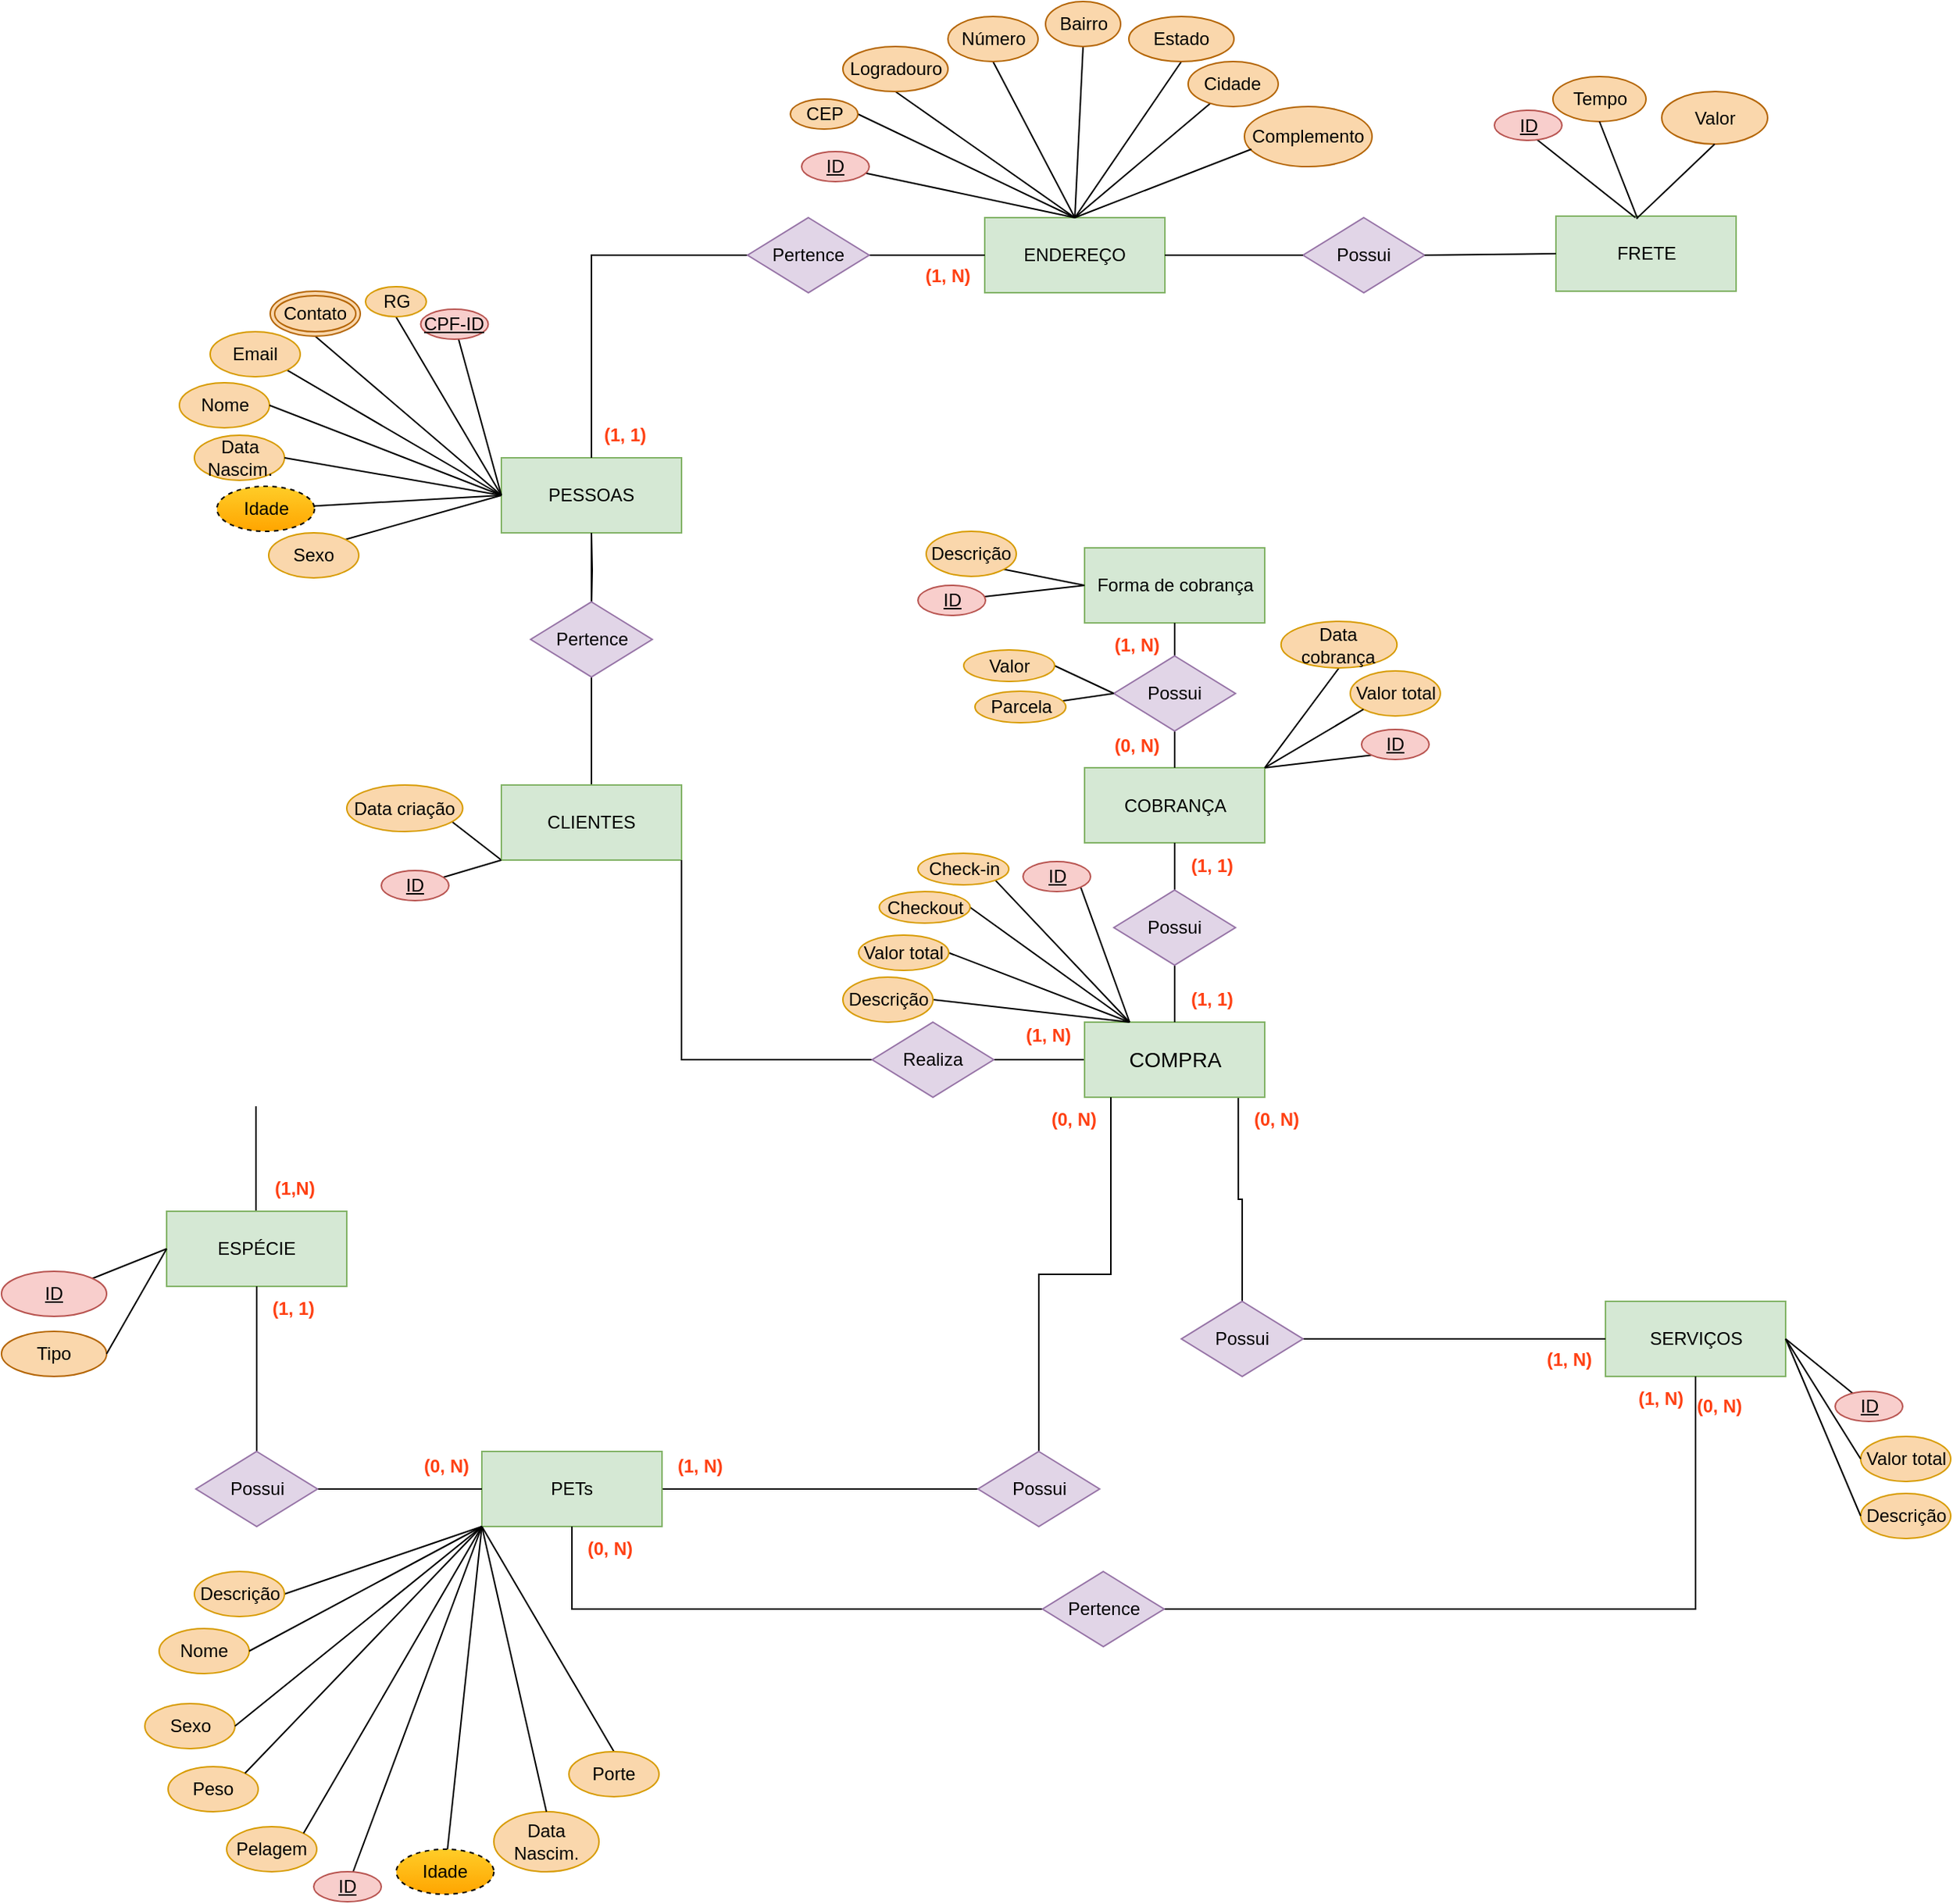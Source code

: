 <mxfile version="21.8.2" type="github">
  <diagram name="Página-1" id="nDr0l4BU3t5uVdgt3nHJ">
    <mxGraphModel dx="573" dy="588" grid="1" gridSize="10" guides="1" tooltips="1" connect="1" arrows="1" fold="1" page="1" pageScale="1" pageWidth="827" pageHeight="1169" math="0" shadow="0">
      <root>
        <mxCell id="0" />
        <mxCell id="1" parent="0" />
        <mxCell id="F8orVIg7lky6S5yIgSGv-25" value="ENDEREÇO" style="rounded=0;whiteSpace=wrap;html=1;fillColor=#d5e8d4;strokeColor=#82b366;" vertex="1" parent="1">
          <mxGeometry x="2035" y="254" width="120" height="50" as="geometry" />
        </mxCell>
        <mxCell id="F8orVIg7lky6S5yIgSGv-26" style="rounded=0;orthogonalLoop=1;jettySize=auto;html=1;exitX=1;exitY=0.5;exitDx=0;exitDy=0;jumpStyle=line;endArrow=none;endFill=0;entryX=0.5;entryY=0;entryDx=0;entryDy=0;" edge="1" parent="1" source="F8orVIg7lky6S5yIgSGv-27" target="F8orVIg7lky6S5yIgSGv-25">
          <mxGeometry relative="1" as="geometry">
            <mxPoint x="1935.499" y="205.607" as="sourcePoint" />
            <mxPoint x="2035.5" y="260" as="targetPoint" />
          </mxGeometry>
        </mxCell>
        <mxCell id="F8orVIg7lky6S5yIgSGv-27" value="CEP" style="ellipse;whiteSpace=wrap;html=1;shadow=0;fillColor=#fad7ac;strokeColor=#b46504;" vertex="1" parent="1">
          <mxGeometry x="1905.5" y="175" width="45" height="20" as="geometry" />
        </mxCell>
        <mxCell id="F8orVIg7lky6S5yIgSGv-28" style="rounded=0;orthogonalLoop=1;jettySize=auto;html=1;exitX=0.5;exitY=1;exitDx=0;exitDy=0;endArrow=none;endFill=0;entryX=0.5;entryY=0;entryDx=0;entryDy=0;" edge="1" parent="1" source="F8orVIg7lky6S5yIgSGv-29" target="F8orVIg7lky6S5yIgSGv-25">
          <mxGeometry relative="1" as="geometry" />
        </mxCell>
        <mxCell id="F8orVIg7lky6S5yIgSGv-29" value="Logradouro" style="ellipse;whiteSpace=wrap;html=1;shadow=0;fillColor=#fad7ac;strokeColor=#b46504;" vertex="1" parent="1">
          <mxGeometry x="1940.5" y="140" width="70" height="30" as="geometry" />
        </mxCell>
        <mxCell id="F8orVIg7lky6S5yIgSGv-30" style="rounded=0;orthogonalLoop=1;jettySize=auto;html=1;exitX=0.5;exitY=1;exitDx=0;exitDy=0;entryX=0.5;entryY=0;entryDx=0;entryDy=0;endArrow=none;endFill=0;" edge="1" parent="1" source="F8orVIg7lky6S5yIgSGv-31" target="F8orVIg7lky6S5yIgSGv-25">
          <mxGeometry relative="1" as="geometry">
            <mxPoint x="2087.121" y="186.393" as="sourcePoint" />
            <mxPoint x="2033.83" y="260" as="targetPoint" />
          </mxGeometry>
        </mxCell>
        <mxCell id="F8orVIg7lky6S5yIgSGv-31" value="Bairro" style="ellipse;whiteSpace=wrap;html=1;shadow=0;fillColor=#fad7ac;strokeColor=#b46504;" vertex="1" parent="1">
          <mxGeometry x="2075.5" y="110" width="50" height="30" as="geometry" />
        </mxCell>
        <mxCell id="F8orVIg7lky6S5yIgSGv-32" style="rounded=0;orthogonalLoop=1;jettySize=auto;html=1;exitX=0.5;exitY=1;exitDx=0;exitDy=0;entryX=0.5;entryY=0;entryDx=0;entryDy=0;endArrow=none;endFill=0;" edge="1" parent="1" source="F8orVIg7lky6S5yIgSGv-33" target="F8orVIg7lky6S5yIgSGv-25">
          <mxGeometry relative="1" as="geometry" />
        </mxCell>
        <mxCell id="F8orVIg7lky6S5yIgSGv-33" value="Número" style="ellipse;whiteSpace=wrap;html=1;shadow=0;fillColor=#fad7ac;strokeColor=#b46504;" vertex="1" parent="1">
          <mxGeometry x="2010.5" y="120" width="60" height="30" as="geometry" />
        </mxCell>
        <mxCell id="F8orVIg7lky6S5yIgSGv-34" value="" style="rounded=0;orthogonalLoop=1;jettySize=auto;html=1;entryX=0.5;entryY=0;entryDx=0;entryDy=0;endArrow=none;endFill=0;" edge="1" parent="1" source="F8orVIg7lky6S5yIgSGv-35" target="F8orVIg7lky6S5yIgSGv-25">
          <mxGeometry relative="1" as="geometry" />
        </mxCell>
        <mxCell id="F8orVIg7lky6S5yIgSGv-35" value="Cidade" style="ellipse;whiteSpace=wrap;html=1;shadow=0;fillColor=#fad7ac;strokeColor=#b46504;" vertex="1" parent="1">
          <mxGeometry x="2170.49" y="150" width="60" height="30" as="geometry" />
        </mxCell>
        <mxCell id="F8orVIg7lky6S5yIgSGv-36" style="rounded=0;orthogonalLoop=1;jettySize=auto;html=1;exitX=0.5;exitY=1;exitDx=0;exitDy=0;entryX=0.5;entryY=0;entryDx=0;entryDy=0;endArrow=none;endFill=0;" edge="1" parent="1" source="F8orVIg7lky6S5yIgSGv-37" target="F8orVIg7lky6S5yIgSGv-25">
          <mxGeometry relative="1" as="geometry">
            <mxPoint x="2137.121" y="196.393" as="sourcePoint" />
            <mxPoint x="2075.5" y="260" as="targetPoint" />
          </mxGeometry>
        </mxCell>
        <mxCell id="F8orVIg7lky6S5yIgSGv-37" value="Estado" style="ellipse;whiteSpace=wrap;html=1;shadow=0;fillColor=#fad7ac;strokeColor=#b46504;" vertex="1" parent="1">
          <mxGeometry x="2131" y="120" width="70" height="30" as="geometry" />
        </mxCell>
        <mxCell id="F8orVIg7lky6S5yIgSGv-38" value="" style="rounded=0;orthogonalLoop=1;jettySize=auto;html=1;endArrow=none;endFill=0;entryX=0.5;entryY=0;entryDx=0;entryDy=0;" edge="1" parent="1" source="F8orVIg7lky6S5yIgSGv-39" target="F8orVIg7lky6S5yIgSGv-25">
          <mxGeometry relative="1" as="geometry" />
        </mxCell>
        <mxCell id="F8orVIg7lky6S5yIgSGv-39" value="ID" style="ellipse;whiteSpace=wrap;html=1;align=center;fontStyle=4;fillColor=#f8cecc;strokeColor=#b85450;" vertex="1" parent="1">
          <mxGeometry x="1913" y="210" width="45" height="20" as="geometry" />
        </mxCell>
        <mxCell id="F8orVIg7lky6S5yIgSGv-40" value="PESSOAS" style="rounded=0;whiteSpace=wrap;html=1;fillColor=#d5e8d4;strokeColor=#82b366;" vertex="1" parent="1">
          <mxGeometry x="1713" y="414" width="120" height="50" as="geometry" />
        </mxCell>
        <mxCell id="F8orVIg7lky6S5yIgSGv-41" value="" style="edgeStyle=orthogonalEdgeStyle;rounded=0;orthogonalLoop=1;jettySize=auto;html=1;endArrow=none;endFill=0;" edge="1" parent="1" target="F8orVIg7lky6S5yIgSGv-40">
          <mxGeometry relative="1" as="geometry">
            <mxPoint x="1773" y="514" as="sourcePoint" />
          </mxGeometry>
        </mxCell>
        <mxCell id="F8orVIg7lky6S5yIgSGv-43" value="" style="edgeStyle=orthogonalEdgeStyle;rounded=0;orthogonalLoop=1;jettySize=auto;html=1;endArrow=none;endFill=0;exitX=0;exitY=0.5;exitDx=0;exitDy=0;entryX=0.5;entryY=0;entryDx=0;entryDy=0;" edge="1" parent="1" source="F8orVIg7lky6S5yIgSGv-150" target="F8orVIg7lky6S5yIgSGv-40">
          <mxGeometry relative="1" as="geometry">
            <mxPoint x="1902.5" y="279" as="sourcePoint" />
            <mxPoint x="1810" y="279" as="targetPoint" />
          </mxGeometry>
        </mxCell>
        <mxCell id="F8orVIg7lky6S5yIgSGv-44" value="" style="edgeStyle=orthogonalEdgeStyle;rounded=0;orthogonalLoop=1;jettySize=auto;html=1;endArrow=none;endFill=0;exitX=1;exitY=0.5;exitDx=0;exitDy=0;" edge="1" parent="1" source="F8orVIg7lky6S5yIgSGv-150" target="F8orVIg7lky6S5yIgSGv-25">
          <mxGeometry relative="1" as="geometry">
            <mxPoint x="1952.5" y="279" as="sourcePoint" />
          </mxGeometry>
        </mxCell>
        <mxCell id="F8orVIg7lky6S5yIgSGv-46" value="Nome" style="ellipse;whiteSpace=wrap;html=1;fillColor=#FAD7AC;strokeColor=#d79b00;" vertex="1" parent="1">
          <mxGeometry x="1498.5" y="364" width="60" height="30" as="geometry" />
        </mxCell>
        <mxCell id="F8orVIg7lky6S5yIgSGv-47" value="Data Nascim." style="ellipse;whiteSpace=wrap;html=1;fillColor=#FAD7AC;strokeColor=#d79b00;" vertex="1" parent="1">
          <mxGeometry x="1508.5" y="399" width="60" height="30" as="geometry" />
        </mxCell>
        <mxCell id="F8orVIg7lky6S5yIgSGv-49" style="rounded=0;orthogonalLoop=1;jettySize=auto;html=1;entryX=0;entryY=0.5;entryDx=0;entryDy=0;endArrow=none;endFill=0;" edge="1" parent="1" source="F8orVIg7lky6S5yIgSGv-50" target="F8orVIg7lky6S5yIgSGv-40">
          <mxGeometry relative="1" as="geometry" />
        </mxCell>
        <mxCell id="F8orVIg7lky6S5yIgSGv-50" value="CPF-ID" style="ellipse;whiteSpace=wrap;html=1;align=center;fontStyle=4;fillColor=#f8cecc;strokeColor=#b85450;" vertex="1" parent="1">
          <mxGeometry x="1659.25" y="315" width="45" height="20" as="geometry" />
        </mxCell>
        <mxCell id="F8orVIg7lky6S5yIgSGv-51" value="" style="endArrow=none;html=1;rounded=0;entryX=0.5;entryY=1;entryDx=0;entryDy=0;exitX=0;exitY=0.5;exitDx=0;exitDy=0;" edge="1" parent="1" source="F8orVIg7lky6S5yIgSGv-40" target="F8orVIg7lky6S5yIgSGv-59">
          <mxGeometry width="50" height="50" relative="1" as="geometry">
            <mxPoint x="1843" y="504" as="sourcePoint" />
            <mxPoint x="1623" y="354" as="targetPoint" />
          </mxGeometry>
        </mxCell>
        <mxCell id="F8orVIg7lky6S5yIgSGv-52" value="" style="endArrow=none;html=1;rounded=0;exitX=1;exitY=0.5;exitDx=0;exitDy=0;entryX=0;entryY=0.5;entryDx=0;entryDy=0;" edge="1" parent="1" source="F8orVIg7lky6S5yIgSGv-47" target="F8orVIg7lky6S5yIgSGv-40">
          <mxGeometry width="50" height="50" relative="1" as="geometry">
            <mxPoint x="1843" y="504" as="sourcePoint" />
            <mxPoint x="1893" y="454" as="targetPoint" />
          </mxGeometry>
        </mxCell>
        <mxCell id="F8orVIg7lky6S5yIgSGv-53" value="" style="endArrow=none;html=1;rounded=0;exitX=1;exitY=0.5;exitDx=0;exitDy=0;entryX=0;entryY=0.5;entryDx=0;entryDy=0;" edge="1" parent="1" source="F8orVIg7lky6S5yIgSGv-46" target="F8orVIg7lky6S5yIgSGv-40">
          <mxGeometry width="50" height="50" relative="1" as="geometry">
            <mxPoint x="1843" y="504" as="sourcePoint" />
            <mxPoint x="1893" y="454" as="targetPoint" />
          </mxGeometry>
        </mxCell>
        <mxCell id="F8orVIg7lky6S5yIgSGv-55" style="rounded=0;orthogonalLoop=1;jettySize=auto;html=1;exitX=1;exitY=0;exitDx=0;exitDy=0;entryX=0;entryY=0.5;entryDx=0;entryDy=0;endArrow=none;endFill=0;" edge="1" parent="1" source="F8orVIg7lky6S5yIgSGv-56" target="F8orVIg7lky6S5yIgSGv-40">
          <mxGeometry relative="1" as="geometry">
            <mxPoint x="1663" y="444" as="targetPoint" />
          </mxGeometry>
        </mxCell>
        <mxCell id="F8orVIg7lky6S5yIgSGv-56" value="Sexo" style="ellipse;whiteSpace=wrap;html=1;fillColor=#FAD7AC;strokeColor=#d79b00;" vertex="1" parent="1">
          <mxGeometry x="1558" y="464" width="60" height="30" as="geometry" />
        </mxCell>
        <mxCell id="F8orVIg7lky6S5yIgSGv-59" value="Contato" style="ellipse;shape=doubleEllipse;margin=3;whiteSpace=wrap;html=1;align=center;fillColor=#FAD7AC;strokeColor=#B46504;" vertex="1" parent="1">
          <mxGeometry x="1559" y="303" width="60" height="30" as="geometry" />
        </mxCell>
        <mxCell id="F8orVIg7lky6S5yIgSGv-60" value="" style="rounded=0;orthogonalLoop=1;jettySize=auto;html=1;endArrow=none;endFill=0;entryX=0;entryY=0.5;entryDx=0;entryDy=0;" edge="1" parent="1" source="F8orVIg7lky6S5yIgSGv-61" target="F8orVIg7lky6S5yIgSGv-40">
          <mxGeometry relative="1" as="geometry" />
        </mxCell>
        <mxCell id="F8orVIg7lky6S5yIgSGv-61" value="Idade" style="ellipse;whiteSpace=wrap;html=1;align=center;dashed=1;fillColor=#ffcd28;strokeColor=#000000;gradientColor=#ffa500;" vertex="1" parent="1">
          <mxGeometry x="1523.5" y="433" width="65" height="30" as="geometry" />
        </mxCell>
        <mxCell id="F8orVIg7lky6S5yIgSGv-62" style="edgeStyle=orthogonalEdgeStyle;rounded=0;orthogonalLoop=1;jettySize=auto;html=1;exitX=0.5;exitY=0;exitDx=0;exitDy=0;entryX=0.5;entryY=1;entryDx=0;entryDy=0;endArrow=none;endFill=0;" edge="1" parent="1" source="F8orVIg7lky6S5yIgSGv-64" target="F8orVIg7lky6S5yIgSGv-40">
          <mxGeometry relative="1" as="geometry">
            <mxPoint x="1760.5" y="544" as="targetPoint" />
          </mxGeometry>
        </mxCell>
        <mxCell id="F8orVIg7lky6S5yIgSGv-63" style="rounded=0;orthogonalLoop=1;jettySize=auto;html=1;exitX=0;exitY=1;exitDx=0;exitDy=0;entryX=0.5;entryY=0;entryDx=0;entryDy=0;endArrow=none;endFill=0;" edge="1" parent="1" source="F8orVIg7lky6S5yIgSGv-64" target="F8orVIg7lky6S5yIgSGv-203">
          <mxGeometry relative="1" as="geometry" />
        </mxCell>
        <mxCell id="F8orVIg7lky6S5yIgSGv-64" value="CLIENTES" style="rounded=0;whiteSpace=wrap;html=1;fillColor=#d5e8d4;strokeColor=#82b366;" vertex="1" parent="1">
          <mxGeometry x="1713" y="632" width="120" height="50" as="geometry" />
        </mxCell>
        <mxCell id="F8orVIg7lky6S5yIgSGv-65" style="edgeStyle=orthogonalEdgeStyle;rounded=0;orthogonalLoop=1;jettySize=auto;html=1;exitX=1;exitY=0.5;exitDx=0;exitDy=0;entryX=0;entryY=0.5;entryDx=0;entryDy=0;endArrow=none;endFill=0;" edge="1" parent="1" source="F8orVIg7lky6S5yIgSGv-67" target="F8orVIg7lky6S5yIgSGv-152">
          <mxGeometry relative="1" as="geometry">
            <mxPoint x="2058" y="1091" as="targetPoint" />
          </mxGeometry>
        </mxCell>
        <mxCell id="F8orVIg7lky6S5yIgSGv-66" style="rounded=0;orthogonalLoop=1;jettySize=auto;html=1;exitX=0;exitY=1;exitDx=0;exitDy=0;entryX=1;entryY=0.5;entryDx=0;entryDy=0;endArrow=none;endFill=0;" edge="1" parent="1" source="F8orVIg7lky6S5yIgSGv-67" target="F8orVIg7lky6S5yIgSGv-217">
          <mxGeometry relative="1" as="geometry" />
        </mxCell>
        <mxCell id="F8orVIg7lky6S5yIgSGv-67" value="PETs" style="rounded=0;whiteSpace=wrap;html=1;fillColor=#d5e8d4;strokeColor=#82b366;" vertex="1" parent="1">
          <mxGeometry x="1700" y="1076" width="120" height="50" as="geometry" />
        </mxCell>
        <mxCell id="F8orVIg7lky6S5yIgSGv-72" value="" style="edgeStyle=orthogonalEdgeStyle;rounded=0;orthogonalLoop=1;jettySize=auto;html=1;endArrow=none;endFill=0;" edge="1" parent="1" source="F8orVIg7lky6S5yIgSGv-73">
          <mxGeometry relative="1" as="geometry">
            <mxPoint x="1549.5" y="846.0" as="targetPoint" />
          </mxGeometry>
        </mxCell>
        <mxCell id="F8orVIg7lky6S5yIgSGv-73" value="ESPÉCIE" style="rounded=0;whiteSpace=wrap;html=1;fillColor=#d5e8d4;strokeColor=#82b366;" vertex="1" parent="1">
          <mxGeometry x="1490" y="916" width="120" height="50" as="geometry" />
        </mxCell>
        <mxCell id="F8orVIg7lky6S5yIgSGv-74" value="" style="edgeStyle=orthogonalEdgeStyle;rounded=0;orthogonalLoop=1;jettySize=auto;html=1;endArrow=none;endFill=0;exitX=1;exitY=0.5;exitDx=0;exitDy=0;entryX=0;entryY=0.5;entryDx=0;entryDy=0;" edge="1" parent="1" source="F8orVIg7lky6S5yIgSGv-140" target="F8orVIg7lky6S5yIgSGv-67">
          <mxGeometry relative="1" as="geometry">
            <mxPoint x="1575" y="1181" as="sourcePoint" />
          </mxGeometry>
        </mxCell>
        <mxCell id="F8orVIg7lky6S5yIgSGv-75" value="" style="edgeStyle=orthogonalEdgeStyle;rounded=0;orthogonalLoop=1;jettySize=auto;html=1;endArrow=none;endFill=0;exitX=0.5;exitY=0;exitDx=0;exitDy=0;" edge="1" parent="1" source="F8orVIg7lky6S5yIgSGv-140" target="F8orVIg7lky6S5yIgSGv-73">
          <mxGeometry relative="1" as="geometry">
            <mxPoint x="1550" y="1156" as="sourcePoint" />
          </mxGeometry>
        </mxCell>
        <mxCell id="F8orVIg7lky6S5yIgSGv-79" value="" style="rounded=0;orthogonalLoop=1;jettySize=auto;html=1;endArrow=none;endFill=0;entryX=0;entryY=0.5;entryDx=0;entryDy=0;" edge="1" parent="1" source="F8orVIg7lky6S5yIgSGv-80" target="F8orVIg7lky6S5yIgSGv-73">
          <mxGeometry relative="1" as="geometry" />
        </mxCell>
        <mxCell id="F8orVIg7lky6S5yIgSGv-80" value="&lt;u&gt;ID&lt;/u&gt;" style="ellipse;whiteSpace=wrap;html=1;shadow=0;fillColor=#f8cecc;strokeColor=#b85450;" vertex="1" parent="1">
          <mxGeometry x="1380" y="956" width="70" height="30" as="geometry" />
        </mxCell>
        <mxCell id="F8orVIg7lky6S5yIgSGv-81" value="" style="rounded=0;orthogonalLoop=1;jettySize=auto;html=1;endArrow=none;endFill=0;entryX=0;entryY=1;entryDx=0;entryDy=0;" edge="1" parent="1" source="F8orVIg7lky6S5yIgSGv-82" target="F8orVIg7lky6S5yIgSGv-67">
          <mxGeometry relative="1" as="geometry" />
        </mxCell>
        <mxCell id="F8orVIg7lky6S5yIgSGv-82" value="&lt;u&gt;ID&lt;/u&gt;" style="ellipse;whiteSpace=wrap;html=1;shadow=0;fillColor=#f8cecc;strokeColor=#b85450;" vertex="1" parent="1">
          <mxGeometry x="1588" y="1356" width="45" height="20" as="geometry" />
        </mxCell>
        <mxCell id="F8orVIg7lky6S5yIgSGv-83" style="rounded=0;orthogonalLoop=1;jettySize=auto;html=1;entryX=0;entryY=1;entryDx=0;entryDy=0;endArrow=none;endFill=0;" edge="1" parent="1" source="F8orVIg7lky6S5yIgSGv-84" target="F8orVIg7lky6S5yIgSGv-64">
          <mxGeometry relative="1" as="geometry" />
        </mxCell>
        <mxCell id="F8orVIg7lky6S5yIgSGv-84" value="ID" style="ellipse;whiteSpace=wrap;html=1;align=center;fontStyle=4;fillColor=#f8cecc;strokeColor=#b85450;" vertex="1" parent="1">
          <mxGeometry x="1633" y="689" width="45" height="20" as="geometry" />
        </mxCell>
        <mxCell id="F8orVIg7lky6S5yIgSGv-85" value="Data Nascim." style="ellipse;whiteSpace=wrap;html=1;fillColor=#FAD7AC;strokeColor=#d79b00;" vertex="1" parent="1">
          <mxGeometry x="1708" y="1316" width="70" height="40" as="geometry" />
        </mxCell>
        <mxCell id="F8orVIg7lky6S5yIgSGv-86" value="Nome" style="ellipse;whiteSpace=wrap;html=1;fillColor=#FAD7AC;strokeColor=#d79b00;" vertex="1" parent="1">
          <mxGeometry x="1485" y="1194" width="60" height="30" as="geometry" />
        </mxCell>
        <mxCell id="F8orVIg7lky6S5yIgSGv-87" value="" style="endArrow=none;html=1;rounded=0;exitX=0.5;exitY=0;exitDx=0;exitDy=0;entryX=0;entryY=1;entryDx=0;entryDy=0;" edge="1" parent="1" source="F8orVIg7lky6S5yIgSGv-85" target="F8orVIg7lky6S5yIgSGv-67">
          <mxGeometry width="50" height="50" relative="1" as="geometry">
            <mxPoint x="1854.5" y="1261" as="sourcePoint" />
            <mxPoint x="1785" y="1206" as="targetPoint" />
          </mxGeometry>
        </mxCell>
        <mxCell id="F8orVIg7lky6S5yIgSGv-88" value="" style="endArrow=none;html=1;rounded=0;exitX=1;exitY=0.5;exitDx=0;exitDy=0;entryX=0;entryY=1;entryDx=0;entryDy=0;" edge="1" parent="1" source="F8orVIg7lky6S5yIgSGv-86" target="F8orVIg7lky6S5yIgSGv-67">
          <mxGeometry width="50" height="50" relative="1" as="geometry">
            <mxPoint x="1854.5" y="1261" as="sourcePoint" />
            <mxPoint x="1724.5" y="1221" as="targetPoint" />
          </mxGeometry>
        </mxCell>
        <mxCell id="F8orVIg7lky6S5yIgSGv-89" value="Sexo" style="ellipse;whiteSpace=wrap;html=1;fillColor=#FAD7AC;strokeColor=#d79b00;" vertex="1" parent="1">
          <mxGeometry x="1475.5" y="1244" width="60" height="30" as="geometry" />
        </mxCell>
        <mxCell id="F8orVIg7lky6S5yIgSGv-90" value="Peso" style="ellipse;whiteSpace=wrap;html=1;fillColor=#FAD7AC;strokeColor=#d79b00;" vertex="1" parent="1">
          <mxGeometry x="1491" y="1286" width="60" height="30" as="geometry" />
        </mxCell>
        <mxCell id="F8orVIg7lky6S5yIgSGv-91" value="Pelagem" style="ellipse;whiteSpace=wrap;html=1;fillColor=#FAD7AC;strokeColor=#d79b00;" vertex="1" parent="1">
          <mxGeometry x="1530" y="1326" width="60" height="30" as="geometry" />
        </mxCell>
        <mxCell id="F8orVIg7lky6S5yIgSGv-92" value="" style="endArrow=none;html=1;rounded=0;exitX=1;exitY=0.5;exitDx=0;exitDy=0;entryX=0;entryY=1;entryDx=0;entryDy=0;" edge="1" parent="1" source="F8orVIg7lky6S5yIgSGv-89" target="F8orVIg7lky6S5yIgSGv-67">
          <mxGeometry width="50" height="50" relative="1" as="geometry">
            <mxPoint x="1634.5" y="1266" as="sourcePoint" />
            <mxPoint x="1684.5" y="1216" as="targetPoint" />
          </mxGeometry>
        </mxCell>
        <mxCell id="F8orVIg7lky6S5yIgSGv-93" value="" style="endArrow=none;html=1;rounded=0;entryX=0;entryY=1;entryDx=0;entryDy=0;exitX=1;exitY=0;exitDx=0;exitDy=0;" edge="1" parent="1" source="F8orVIg7lky6S5yIgSGv-90" target="F8orVIg7lky6S5yIgSGv-67">
          <mxGeometry width="50" height="50" relative="1" as="geometry">
            <mxPoint x="1634.5" y="1266" as="sourcePoint" />
            <mxPoint x="1684.5" y="1216" as="targetPoint" />
          </mxGeometry>
        </mxCell>
        <mxCell id="F8orVIg7lky6S5yIgSGv-94" value="" style="endArrow=none;html=1;rounded=0;entryX=0;entryY=1;entryDx=0;entryDy=0;exitX=1;exitY=0;exitDx=0;exitDy=0;" edge="1" parent="1" source="F8orVIg7lky6S5yIgSGv-91" target="F8orVIg7lky6S5yIgSGv-67">
          <mxGeometry width="50" height="50" relative="1" as="geometry">
            <mxPoint x="1634.5" y="1266" as="sourcePoint" />
            <mxPoint x="1684.5" y="1216" as="targetPoint" />
          </mxGeometry>
        </mxCell>
        <mxCell id="F8orVIg7lky6S5yIgSGv-95" value="Tipo" style="ellipse;whiteSpace=wrap;html=1;shadow=0;fillColor=#fad7ac;strokeColor=#b46504;" vertex="1" parent="1">
          <mxGeometry x="1380" y="996" width="70" height="30" as="geometry" />
        </mxCell>
        <mxCell id="F8orVIg7lky6S5yIgSGv-96" value="" style="endArrow=none;html=1;rounded=0;entryX=0;entryY=0.5;entryDx=0;entryDy=0;exitX=1;exitY=0.5;exitDx=0;exitDy=0;" edge="1" parent="1" source="F8orVIg7lky6S5yIgSGv-95" target="F8orVIg7lky6S5yIgSGv-73">
          <mxGeometry width="50" height="50" relative="1" as="geometry">
            <mxPoint x="1165" y="666" as="sourcePoint" />
            <mxPoint x="1215" y="616" as="targetPoint" />
          </mxGeometry>
        </mxCell>
        <mxCell id="F8orVIg7lky6S5yIgSGv-99" value="" style="rounded=0;orthogonalLoop=1;jettySize=auto;html=1;endArrow=none;endFill=0;entryX=0;entryY=1;entryDx=0;entryDy=0;" edge="1" parent="1" source="F8orVIg7lky6S5yIgSGv-100" target="F8orVIg7lky6S5yIgSGv-67">
          <mxGeometry relative="1" as="geometry">
            <mxPoint x="1792" y="1216" as="targetPoint" />
          </mxGeometry>
        </mxCell>
        <mxCell id="F8orVIg7lky6S5yIgSGv-100" value="Idade" style="ellipse;whiteSpace=wrap;html=1;align=center;dashed=1;fillColor=#ffcd28;strokeColor=#000000;gradientColor=#ffa500;" vertex="1" parent="1">
          <mxGeometry x="1643" y="1341" width="65" height="30" as="geometry" />
        </mxCell>
        <mxCell id="F8orVIg7lky6S5yIgSGv-101" style="rounded=0;orthogonalLoop=1;jettySize=auto;html=1;exitX=0.5;exitY=0;exitDx=0;exitDy=0;endArrow=none;endFill=0;entryX=0;entryY=1;entryDx=0;entryDy=0;" edge="1" parent="1" source="F8orVIg7lky6S5yIgSGv-102" target="F8orVIg7lky6S5yIgSGv-67">
          <mxGeometry relative="1" as="geometry">
            <mxPoint x="1792" y="1206" as="targetPoint" />
          </mxGeometry>
        </mxCell>
        <mxCell id="F8orVIg7lky6S5yIgSGv-102" value="Porte" style="ellipse;whiteSpace=wrap;html=1;fillColor=#FAD7AC;strokeColor=#d79b00;" vertex="1" parent="1">
          <mxGeometry x="1758" y="1276" width="60" height="30" as="geometry" />
        </mxCell>
        <mxCell id="F8orVIg7lky6S5yIgSGv-104" value="&lt;font color=&quot;#ff4013&quot;&gt;(1,N)&lt;/font&gt;" style="text;html=1;align=center;verticalAlign=middle;resizable=0;points=[];autosize=1;strokeColor=none;fillColor=none;fontStyle=1" vertex="1" parent="1">
          <mxGeometry x="1550" y="886" width="50" height="30" as="geometry" />
        </mxCell>
        <mxCell id="F8orVIg7lky6S5yIgSGv-106" value="COBRANÇA" style="rounded=0;whiteSpace=wrap;html=1;fillColor=#d5e8d4;strokeColor=#82b366;" vertex="1" parent="1">
          <mxGeometry x="2101.5" y="620.5" width="120" height="50" as="geometry" />
        </mxCell>
        <mxCell id="F8orVIg7lky6S5yIgSGv-112" style="rounded=0;orthogonalLoop=1;jettySize=auto;html=1;exitX=0;exitY=1;exitDx=0;exitDy=0;entryX=1;entryY=0;entryDx=0;entryDy=0;endArrow=none;endFill=0;" edge="1" parent="1" source="F8orVIg7lky6S5yIgSGv-113" target="F8orVIg7lky6S5yIgSGv-106">
          <mxGeometry relative="1" as="geometry" />
        </mxCell>
        <mxCell id="F8orVIg7lky6S5yIgSGv-113" value="ID" style="ellipse;whiteSpace=wrap;html=1;align=center;fontStyle=4;fillColor=#f8cecc;strokeColor=#b85450;" vertex="1" parent="1">
          <mxGeometry x="2286" y="595" width="45" height="20" as="geometry" />
        </mxCell>
        <mxCell id="F8orVIg7lky6S5yIgSGv-116" value="" style="endArrow=none;html=1;rounded=0;exitX=0.5;exitY=1;exitDx=0;exitDy=0;entryX=0.5;entryY=0;entryDx=0;entryDy=0;" edge="1" parent="1" source="F8orVIg7lky6S5yIgSGv-145" target="F8orVIg7lky6S5yIgSGv-106">
          <mxGeometry width="50" height="50" relative="1" as="geometry">
            <mxPoint x="2161.5" y="603" as="sourcePoint" />
            <mxPoint x="2781" y="1113.5" as="targetPoint" />
          </mxGeometry>
        </mxCell>
        <mxCell id="F8orVIg7lky6S5yIgSGv-117" value="Forma de cobrança" style="rounded=0;whiteSpace=wrap;html=1;fillColor=#d5e8d4;strokeColor=#82b366;" vertex="1" parent="1">
          <mxGeometry x="2101.5" y="474" width="120" height="50" as="geometry" />
        </mxCell>
        <mxCell id="F8orVIg7lky6S5yIgSGv-118" value="" style="endArrow=none;html=1;rounded=0;entryX=0.5;entryY=0;entryDx=0;entryDy=0;exitX=0.5;exitY=1;exitDx=0;exitDy=0;" edge="1" parent="1" source="F8orVIg7lky6S5yIgSGv-117" target="F8orVIg7lky6S5yIgSGv-145">
          <mxGeometry width="50" height="50" relative="1" as="geometry">
            <mxPoint x="1948" y="614" as="sourcePoint" />
            <mxPoint x="2161.5" y="553" as="targetPoint" />
          </mxGeometry>
        </mxCell>
        <mxCell id="F8orVIg7lky6S5yIgSGv-121" style="edgeStyle=orthogonalEdgeStyle;rounded=0;orthogonalLoop=1;jettySize=auto;html=1;exitX=0;exitY=0.5;exitDx=0;exitDy=0;entryX=1;entryY=0.5;entryDx=0;entryDy=0;endArrow=none;endFill=0;" edge="1" parent="1" source="F8orVIg7lky6S5yIgSGv-123" target="F8orVIg7lky6S5yIgSGv-142">
          <mxGeometry relative="1" as="geometry">
            <mxPoint x="2023" y="815" as="targetPoint" />
          </mxGeometry>
        </mxCell>
        <mxCell id="F8orVIg7lky6S5yIgSGv-122" style="edgeStyle=orthogonalEdgeStyle;rounded=0;orthogonalLoop=1;jettySize=auto;html=1;exitX=0.853;exitY=1;exitDx=0;exitDy=0;entryX=0.5;entryY=0;entryDx=0;entryDy=0;endArrow=none;endFill=0;exitPerimeter=0;" edge="1" parent="1" source="F8orVIg7lky6S5yIgSGv-123" target="F8orVIg7lky6S5yIgSGv-153">
          <mxGeometry relative="1" as="geometry">
            <mxPoint x="2144" y="1063" as="targetPoint" />
          </mxGeometry>
        </mxCell>
        <mxCell id="F8orVIg7lky6S5yIgSGv-123" value="&lt;font style=&quot;font-size: 14px;&quot;&gt;COMPRA&lt;/font&gt;" style="rounded=0;whiteSpace=wrap;html=1;fillColor=#d5e8d4;strokeColor=#82b366;" vertex="1" parent="1">
          <mxGeometry x="2101.5" y="790" width="120" height="50" as="geometry" />
        </mxCell>
        <mxCell id="F8orVIg7lky6S5yIgSGv-124" style="edgeStyle=orthogonalEdgeStyle;rounded=0;orthogonalLoop=1;jettySize=auto;html=1;exitX=0;exitY=0.5;exitDx=0;exitDy=0;entryX=1;entryY=1;entryDx=0;entryDy=0;endArrow=none;endFill=0;" edge="1" parent="1" source="F8orVIg7lky6S5yIgSGv-142" target="F8orVIg7lky6S5yIgSGv-64">
          <mxGeometry relative="1" as="geometry">
            <mxPoint x="1925.5" y="968" as="sourcePoint" />
          </mxGeometry>
        </mxCell>
        <mxCell id="F8orVIg7lky6S5yIgSGv-126" value="SERVIÇOS" style="rounded=0;whiteSpace=wrap;html=1;fillColor=#d5e8d4;strokeColor=#82b366;" vertex="1" parent="1">
          <mxGeometry x="2448.5" y="976" width="120" height="50" as="geometry" />
        </mxCell>
        <mxCell id="F8orVIg7lky6S5yIgSGv-127" value="" style="rounded=0;orthogonalLoop=1;jettySize=auto;html=1;endArrow=none;endFill=0;entryX=1;entryY=0.5;entryDx=0;entryDy=0;" edge="1" parent="1" source="F8orVIg7lky6S5yIgSGv-128" target="F8orVIg7lky6S5yIgSGv-126">
          <mxGeometry relative="1" as="geometry" />
        </mxCell>
        <mxCell id="F8orVIg7lky6S5yIgSGv-128" value="ID" style="ellipse;whiteSpace=wrap;html=1;align=center;fontStyle=4;fillColor=#f8cecc;strokeColor=#b85450;" vertex="1" parent="1">
          <mxGeometry x="2601.5" y="1036" width="45" height="20" as="geometry" />
        </mxCell>
        <mxCell id="F8orVIg7lky6S5yIgSGv-130" style="edgeStyle=orthogonalEdgeStyle;rounded=0;orthogonalLoop=1;jettySize=auto;html=1;exitX=1;exitY=0.5;exitDx=0;exitDy=0;entryX=0.5;entryY=1;entryDx=0;entryDy=0;endArrow=none;endFill=0;" edge="1" parent="1" source="F8orVIg7lky6S5yIgSGv-151" target="F8orVIg7lky6S5yIgSGv-126">
          <mxGeometry relative="1" as="geometry">
            <mxPoint x="2139" y="1181" as="sourcePoint" />
          </mxGeometry>
        </mxCell>
        <mxCell id="F8orVIg7lky6S5yIgSGv-131" style="edgeStyle=orthogonalEdgeStyle;rounded=0;orthogonalLoop=1;jettySize=auto;html=1;exitX=0;exitY=0.5;exitDx=0;exitDy=0;entryX=0.5;entryY=1;entryDx=0;entryDy=0;endArrow=none;endFill=0;" edge="1" parent="1" source="F8orVIg7lky6S5yIgSGv-151" target="F8orVIg7lky6S5yIgSGv-67">
          <mxGeometry relative="1" as="geometry">
            <mxPoint x="2089" y="1181" as="sourcePoint" />
          </mxGeometry>
        </mxCell>
        <mxCell id="F8orVIg7lky6S5yIgSGv-136" style="edgeStyle=orthogonalEdgeStyle;rounded=0;orthogonalLoop=1;jettySize=auto;html=1;exitX=0.5;exitY=0;exitDx=0;exitDy=0;entryX=0.5;entryY=1;entryDx=0;entryDy=0;endArrow=none;endFill=0;" edge="1" parent="1" source="F8orVIg7lky6S5yIgSGv-144" target="F8orVIg7lky6S5yIgSGv-106">
          <mxGeometry relative="1" as="geometry">
            <mxPoint x="2161.5" y="703" as="sourcePoint" />
          </mxGeometry>
        </mxCell>
        <mxCell id="F8orVIg7lky6S5yIgSGv-137" value="" style="edgeStyle=orthogonalEdgeStyle;rounded=0;orthogonalLoop=1;jettySize=auto;html=1;endArrow=none;endFill=0;exitX=0.5;exitY=1;exitDx=0;exitDy=0;" edge="1" parent="1" source="F8orVIg7lky6S5yIgSGv-144" target="F8orVIg7lky6S5yIgSGv-123">
          <mxGeometry relative="1" as="geometry">
            <mxPoint x="2161.48" y="752.98" as="sourcePoint" />
          </mxGeometry>
        </mxCell>
        <mxCell id="F8orVIg7lky6S5yIgSGv-138" style="edgeStyle=orthogonalEdgeStyle;rounded=0;orthogonalLoop=1;jettySize=auto;html=1;exitX=1;exitY=0.5;exitDx=0;exitDy=0;entryX=0;entryY=0.5;entryDx=0;entryDy=0;endArrow=none;endFill=0;" edge="1" parent="1" source="F8orVIg7lky6S5yIgSGv-153" target="F8orVIg7lky6S5yIgSGv-126">
          <mxGeometry relative="1" as="geometry">
            <mxPoint x="2169" y="1088" as="sourcePoint" />
          </mxGeometry>
        </mxCell>
        <mxCell id="F8orVIg7lky6S5yIgSGv-139" style="edgeStyle=orthogonalEdgeStyle;rounded=0;orthogonalLoop=1;jettySize=auto;html=1;exitX=0.5;exitY=0;exitDx=0;exitDy=0;entryX=0.146;entryY=1;entryDx=0;entryDy=0;endArrow=none;endFill=0;entryPerimeter=0;" edge="1" parent="1" source="F8orVIg7lky6S5yIgSGv-152" target="F8orVIg7lky6S5yIgSGv-123">
          <mxGeometry relative="1" as="geometry">
            <mxPoint x="2083" y="1066" as="sourcePoint" />
          </mxGeometry>
        </mxCell>
        <mxCell id="F8orVIg7lky6S5yIgSGv-140" value="Possui" style="rhombus;whiteSpace=wrap;html=1;fillColor=#e1d5e7;strokeColor=#9673a6;" vertex="1" parent="1">
          <mxGeometry x="1509.5" y="1076" width="81" height="50" as="geometry" />
        </mxCell>
        <mxCell id="F8orVIg7lky6S5yIgSGv-142" value="Realiza" style="rhombus;whiteSpace=wrap;html=1;fillColor=#e1d5e7;strokeColor=#9673a6;" vertex="1" parent="1">
          <mxGeometry x="1960" y="790" width="81" height="50" as="geometry" />
        </mxCell>
        <mxCell id="F8orVIg7lky6S5yIgSGv-143" style="rounded=0;orthogonalLoop=1;jettySize=auto;html=1;exitX=0.25;exitY=0;exitDx=0;exitDy=0;entryX=1;entryY=1;entryDx=0;entryDy=0;endArrow=none;endFill=0;" edge="1" parent="1" source="F8orVIg7lky6S5yIgSGv-123" target="F8orVIg7lky6S5yIgSGv-206">
          <mxGeometry relative="1" as="geometry" />
        </mxCell>
        <mxCell id="F8orVIg7lky6S5yIgSGv-144" value="Possui" style="rhombus;whiteSpace=wrap;html=1;fillColor=#e1d5e7;strokeColor=#9673a6;" vertex="1" parent="1">
          <mxGeometry x="2121" y="702" width="81" height="50" as="geometry" />
        </mxCell>
        <mxCell id="F8orVIg7lky6S5yIgSGv-145" value="Possui" style="rhombus;whiteSpace=wrap;html=1;fillColor=#e1d5e7;strokeColor=#9673a6;" vertex="1" parent="1">
          <mxGeometry x="2121" y="546" width="81" height="50" as="geometry" />
        </mxCell>
        <mxCell id="F8orVIg7lky6S5yIgSGv-150" value="Pertence" style="rhombus;whiteSpace=wrap;html=1;fillColor=#e1d5e7;strokeColor=#9673a6;" vertex="1" parent="1">
          <mxGeometry x="1877" y="254" width="81" height="50" as="geometry" />
        </mxCell>
        <mxCell id="F8orVIg7lky6S5yIgSGv-151" value="Pertence" style="rhombus;whiteSpace=wrap;html=1;fillColor=#e1d5e7;strokeColor=#9673a6;" vertex="1" parent="1">
          <mxGeometry x="2073.5" y="1156" width="81" height="50" as="geometry" />
        </mxCell>
        <mxCell id="F8orVIg7lky6S5yIgSGv-152" value="Possui" style="rhombus;whiteSpace=wrap;html=1;fillColor=#e1d5e7;strokeColor=#9673a6;" vertex="1" parent="1">
          <mxGeometry x="2030.5" y="1076" width="81" height="50" as="geometry" />
        </mxCell>
        <mxCell id="F8orVIg7lky6S5yIgSGv-153" value="Possui" style="rhombus;whiteSpace=wrap;html=1;fillColor=#e1d5e7;strokeColor=#9673a6;" vertex="1" parent="1">
          <mxGeometry x="2166" y="976" width="81" height="50" as="geometry" />
        </mxCell>
        <mxCell id="F8orVIg7lky6S5yIgSGv-164" value="&lt;font color=&quot;#ff4013&quot;&gt;(1, N)&lt;/font&gt;" style="text;html=1;align=center;verticalAlign=middle;resizable=0;points=[];autosize=1;strokeColor=none;fillColor=none;fontStyle=1" vertex="1" parent="1">
          <mxGeometry x="2111" y="524" width="50" height="30" as="geometry" />
        </mxCell>
        <mxCell id="F8orVIg7lky6S5yIgSGv-165" value="&lt;font color=&quot;#ff4013&quot;&gt;(0, N)&lt;/font&gt;" style="text;html=1;align=center;verticalAlign=middle;resizable=0;points=[];autosize=1;strokeColor=none;fillColor=none;fontStyle=1" vertex="1" parent="1">
          <mxGeometry x="2111" y="590.5" width="50" height="30" as="geometry" />
        </mxCell>
        <mxCell id="F8orVIg7lky6S5yIgSGv-166" value="" style="endArrow=none;html=1;rounded=0;entryX=1;entryY=1;entryDx=0;entryDy=0;exitX=0;exitY=0.5;exitDx=0;exitDy=0;" edge="1" parent="1" source="F8orVIg7lky6S5yIgSGv-40" target="F8orVIg7lky6S5yIgSGv-200">
          <mxGeometry width="50" height="50" relative="1" as="geometry">
            <mxPoint x="1723.5" y="449" as="sourcePoint" />
            <mxPoint x="1594.642" y="359.574" as="targetPoint" />
          </mxGeometry>
        </mxCell>
        <mxCell id="F8orVIg7lky6S5yIgSGv-167" value="" style="rounded=0;orthogonalLoop=1;jettySize=auto;html=1;endArrow=none;endFill=0;entryX=0;entryY=0.5;entryDx=0;entryDy=0;" edge="1" parent="1" source="F8orVIg7lky6S5yIgSGv-168" target="F8orVIg7lky6S5yIgSGv-117">
          <mxGeometry relative="1" as="geometry" />
        </mxCell>
        <mxCell id="F8orVIg7lky6S5yIgSGv-168" value="ID" style="ellipse;whiteSpace=wrap;html=1;align=center;fontStyle=4;fillColor=#f8cecc;strokeColor=#b85450;" vertex="1" parent="1">
          <mxGeometry x="1990.5" y="499" width="45" height="20" as="geometry" />
        </mxCell>
        <mxCell id="F8orVIg7lky6S5yIgSGv-169" style="rounded=0;orthogonalLoop=1;jettySize=auto;html=1;exitX=0;exitY=0.5;exitDx=0;exitDy=0;entryX=0;entryY=0.5;entryDx=0;entryDy=0;endArrow=none;endFill=0;" edge="1" parent="1" source="F8orVIg7lky6S5yIgSGv-170" target="F8orVIg7lky6S5yIgSGv-117">
          <mxGeometry relative="1" as="geometry" />
        </mxCell>
        <mxCell id="F8orVIg7lky6S5yIgSGv-170" value="Descrição" style="ellipse;whiteSpace=wrap;html=1;fillColor=#FAD7AC;strokeColor=#d79b00;" vertex="1" parent="1">
          <mxGeometry x="1996" y="463" width="60" height="30" as="geometry" />
        </mxCell>
        <mxCell id="F8orVIg7lky6S5yIgSGv-171" value="Valor total" style="ellipse;whiteSpace=wrap;html=1;fillColor=#FAD7AC;strokeColor=#d79b00;" vertex="1" parent="1">
          <mxGeometry x="2278.5" y="556" width="60" height="30" as="geometry" />
        </mxCell>
        <mxCell id="F8orVIg7lky6S5yIgSGv-172" style="rounded=0;orthogonalLoop=1;jettySize=auto;html=1;exitX=0;exitY=1;exitDx=0;exitDy=0;entryX=1;entryY=0;entryDx=0;entryDy=0;endArrow=none;endFill=0;" edge="1" parent="1" source="F8orVIg7lky6S5yIgSGv-171" target="F8orVIg7lky6S5yIgSGv-106">
          <mxGeometry relative="1" as="geometry">
            <mxPoint x="2302" y="610" as="sourcePoint" />
            <mxPoint x="2232" y="631" as="targetPoint" />
          </mxGeometry>
        </mxCell>
        <mxCell id="F8orVIg7lky6S5yIgSGv-173" style="rounded=0;orthogonalLoop=1;jettySize=auto;html=1;exitX=0.5;exitY=1;exitDx=0;exitDy=0;entryX=1;entryY=0;entryDx=0;entryDy=0;endArrow=none;endFill=0;" edge="1" parent="1" source="F8orVIg7lky6S5yIgSGv-174" target="F8orVIg7lky6S5yIgSGv-106">
          <mxGeometry relative="1" as="geometry" />
        </mxCell>
        <mxCell id="F8orVIg7lky6S5yIgSGv-174" value="Data cobrança" style="ellipse;whiteSpace=wrap;html=1;fillColor=#FAD7AC;strokeColor=#d79b00;" vertex="1" parent="1">
          <mxGeometry x="2232.37" y="523" width="77.25" height="31" as="geometry" />
        </mxCell>
        <mxCell id="F8orVIg7lky6S5yIgSGv-175" value="&lt;font color=&quot;#ff4013&quot;&gt;(1, N)&lt;/font&gt;" style="text;html=1;align=center;verticalAlign=middle;resizable=0;points=[];autosize=1;strokeColor=none;fillColor=none;fontStyle=1" vertex="1" parent="1">
          <mxGeometry x="2052" y="784" width="50" height="30" as="geometry" />
        </mxCell>
        <mxCell id="F8orVIg7lky6S5yIgSGv-177" value="&lt;font color=&quot;#ff4013&quot;&gt;(0, N)&lt;/font&gt;" style="text;html=1;align=center;verticalAlign=middle;resizable=0;points=[];autosize=1;strokeColor=none;fillColor=none;fontStyle=1" vertex="1" parent="1">
          <mxGeometry x="2069" y="840" width="50" height="30" as="geometry" />
        </mxCell>
        <mxCell id="F8orVIg7lky6S5yIgSGv-178" value="&lt;font color=&quot;#ff4013&quot;&gt;(1, N)&lt;/font&gt;" style="text;html=1;align=center;verticalAlign=middle;resizable=0;points=[];autosize=1;strokeColor=none;fillColor=none;fontStyle=1" vertex="1" parent="1">
          <mxGeometry x="1820" y="1071" width="50" height="30" as="geometry" />
        </mxCell>
        <mxCell id="F8orVIg7lky6S5yIgSGv-181" value="&lt;font color=&quot;#ff4013&quot;&gt;(1, 1)&lt;/font&gt;" style="text;html=1;align=center;verticalAlign=middle;resizable=0;points=[];autosize=1;strokeColor=none;fillColor=none;fontStyle=1" vertex="1" parent="1">
          <mxGeometry x="2161" y="670.5" width="50" height="30" as="geometry" />
        </mxCell>
        <mxCell id="F8orVIg7lky6S5yIgSGv-182" value="&lt;font color=&quot;#ff4013&quot;&gt;(1, 1)&lt;/font&gt;" style="text;html=1;align=center;verticalAlign=middle;resizable=0;points=[];autosize=1;strokeColor=none;fillColor=none;fontStyle=1" vertex="1" parent="1">
          <mxGeometry x="2161" y="760" width="50" height="30" as="geometry" />
        </mxCell>
        <mxCell id="F8orVIg7lky6S5yIgSGv-183" value="&lt;font color=&quot;#ff4013&quot;&gt;(0, N)&lt;/font&gt;" style="text;html=1;align=center;verticalAlign=middle;resizable=0;points=[];autosize=1;strokeColor=none;fillColor=none;fontStyle=1" vertex="1" parent="1">
          <mxGeometry x="2204" y="840" width="50" height="30" as="geometry" />
        </mxCell>
        <mxCell id="F8orVIg7lky6S5yIgSGv-184" value="&lt;font color=&quot;#ff4013&quot;&gt;(1, N)&lt;/font&gt;" style="text;html=1;align=center;verticalAlign=middle;resizable=0;points=[];autosize=1;strokeColor=none;fillColor=none;fontStyle=1" vertex="1" parent="1">
          <mxGeometry x="2398.5" y="1000" width="50" height="30" as="geometry" />
        </mxCell>
        <mxCell id="F8orVIg7lky6S5yIgSGv-186" value="&lt;font color=&quot;#ff4013&quot;&gt;(0, N)&lt;/font&gt;" style="text;html=1;align=center;verticalAlign=middle;resizable=0;points=[];autosize=1;strokeColor=none;fillColor=none;fontStyle=1" vertex="1" parent="1">
          <mxGeometry x="2498.5" y="1031" width="50" height="30" as="geometry" />
        </mxCell>
        <mxCell id="F8orVIg7lky6S5yIgSGv-187" value="&lt;font color=&quot;#ff4013&quot;&gt;(1, 1)&lt;/font&gt;" style="text;html=1;align=center;verticalAlign=middle;resizable=0;points=[];autosize=1;strokeColor=none;fillColor=none;fontStyle=1" vertex="1" parent="1">
          <mxGeometry x="1549.25" y="966" width="50" height="30" as="geometry" />
        </mxCell>
        <mxCell id="F8orVIg7lky6S5yIgSGv-188" value="&lt;font color=&quot;#ff4013&quot;&gt;(0, N)&lt;/font&gt;" style="text;html=1;align=center;verticalAlign=middle;resizable=0;points=[];autosize=1;strokeColor=none;fillColor=none;fontStyle=1" vertex="1" parent="1">
          <mxGeometry x="1650.5" y="1071" width="50" height="30" as="geometry" />
        </mxCell>
        <mxCell id="F8orVIg7lky6S5yIgSGv-189" value="&lt;font color=&quot;#ff4013&quot;&gt;(1, N)&lt;/font&gt;" style="text;html=1;align=center;verticalAlign=middle;resizable=0;points=[];autosize=1;strokeColor=none;fillColor=none;fontStyle=1" vertex="1" parent="1">
          <mxGeometry x="1985" y="278" width="50" height="30" as="geometry" />
        </mxCell>
        <mxCell id="F8orVIg7lky6S5yIgSGv-190" value="&lt;font color=&quot;#ff4013&quot;&gt;(1, 1)&lt;/font&gt;" style="text;html=1;align=center;verticalAlign=middle;resizable=0;points=[];autosize=1;strokeColor=none;fillColor=none;fontStyle=1" vertex="1" parent="1">
          <mxGeometry x="1770" y="384" width="50" height="30" as="geometry" />
        </mxCell>
        <mxCell id="F8orVIg7lky6S5yIgSGv-191" value="&lt;font color=&quot;#ff4013&quot;&gt;(0, N)&lt;/font&gt;" style="text;html=1;align=center;verticalAlign=middle;resizable=0;points=[];autosize=1;strokeColor=none;fillColor=none;fontStyle=1" vertex="1" parent="1">
          <mxGeometry x="1760" y="1126" width="50" height="30" as="geometry" />
        </mxCell>
        <mxCell id="F8orVIg7lky6S5yIgSGv-192" value="&lt;font color=&quot;#ff4013&quot;&gt;(1, N)&lt;/font&gt;" style="text;html=1;align=center;verticalAlign=middle;resizable=0;points=[];autosize=1;strokeColor=none;fillColor=none;fontStyle=1" vertex="1" parent="1">
          <mxGeometry x="2460" y="1026" width="50" height="30" as="geometry" />
        </mxCell>
        <mxCell id="F8orVIg7lky6S5yIgSGv-196" style="rounded=0;orthogonalLoop=1;jettySize=auto;html=1;exitX=1;exitY=0.5;exitDx=0;exitDy=0;entryX=0;entryY=0.5;entryDx=0;entryDy=0;endArrow=none;endFill=0;" edge="1" parent="1" source="F8orVIg7lky6S5yIgSGv-197" target="F8orVIg7lky6S5yIgSGv-145">
          <mxGeometry relative="1" as="geometry" />
        </mxCell>
        <mxCell id="F8orVIg7lky6S5yIgSGv-197" value="Valor" style="ellipse;whiteSpace=wrap;html=1;fillColor=#FAD7AC;strokeColor=#d79b00;" vertex="1" parent="1">
          <mxGeometry x="2021" y="542" width="60.5" height="21" as="geometry" />
        </mxCell>
        <mxCell id="F8orVIg7lky6S5yIgSGv-198" value="" style="rounded=0;orthogonalLoop=1;jettySize=auto;html=1;entryX=0;entryY=0.5;entryDx=0;entryDy=0;endArrow=none;endFill=0;" edge="1" parent="1" source="F8orVIg7lky6S5yIgSGv-199" target="F8orVIg7lky6S5yIgSGv-145">
          <mxGeometry relative="1" as="geometry" />
        </mxCell>
        <mxCell id="F8orVIg7lky6S5yIgSGv-199" value="Parcela" style="ellipse;whiteSpace=wrap;html=1;fillColor=#FAD7AC;strokeColor=#d79b00;" vertex="1" parent="1">
          <mxGeometry x="2028.5" y="569.5" width="60.5" height="21" as="geometry" />
        </mxCell>
        <mxCell id="F8orVIg7lky6S5yIgSGv-200" value="Email" style="ellipse;whiteSpace=wrap;html=1;fillColor=#FAD7AC;strokeColor=#d79b00;" vertex="1" parent="1">
          <mxGeometry x="1519" y="330" width="60" height="30" as="geometry" />
        </mxCell>
        <mxCell id="F8orVIg7lky6S5yIgSGv-201" style="rounded=0;orthogonalLoop=1;jettySize=auto;html=1;exitX=0.5;exitY=1;exitDx=0;exitDy=0;entryX=0;entryY=0.5;entryDx=0;entryDy=0;endArrow=none;endFill=0;" edge="1" parent="1" source="F8orVIg7lky6S5yIgSGv-202" target="F8orVIg7lky6S5yIgSGv-40">
          <mxGeometry relative="1" as="geometry" />
        </mxCell>
        <mxCell id="F8orVIg7lky6S5yIgSGv-202" value="RG" style="ellipse;whiteSpace=wrap;html=1;fillColor=#FAD7AC;strokeColor=#d79b00;" vertex="1" parent="1">
          <mxGeometry x="1622.5" y="300" width="40.5" height="20" as="geometry" />
        </mxCell>
        <mxCell id="F8orVIg7lky6S5yIgSGv-203" value="Data criação" style="ellipse;whiteSpace=wrap;html=1;fillColor=#FAD7AC;strokeColor=#d79b00;" vertex="1" parent="1">
          <mxGeometry x="1610" y="632" width="77.25" height="31" as="geometry" />
        </mxCell>
        <mxCell id="F8orVIg7lky6S5yIgSGv-204" style="rounded=0;orthogonalLoop=1;jettySize=auto;html=1;exitX=1;exitY=1;exitDx=0;exitDy=0;entryX=0.25;entryY=0;entryDx=0;entryDy=0;endArrow=none;endFill=0;" edge="1" parent="1" source="F8orVIg7lky6S5yIgSGv-205" target="F8orVIg7lky6S5yIgSGv-123">
          <mxGeometry relative="1" as="geometry" />
        </mxCell>
        <mxCell id="F8orVIg7lky6S5yIgSGv-205" value="ID" style="ellipse;whiteSpace=wrap;html=1;align=center;fontStyle=4;fillColor=#f8cecc;strokeColor=#b85450;" vertex="1" parent="1">
          <mxGeometry x="2060.5" y="683" width="45" height="20" as="geometry" />
        </mxCell>
        <mxCell id="F8orVIg7lky6S5yIgSGv-206" value="Check-in" style="ellipse;whiteSpace=wrap;html=1;fillColor=#FAD7AC;strokeColor=#d79b00;" vertex="1" parent="1">
          <mxGeometry x="1990.5" y="677.5" width="60.5" height="21" as="geometry" />
        </mxCell>
        <mxCell id="F8orVIg7lky6S5yIgSGv-207" value="" style="rounded=0;orthogonalLoop=1;jettySize=auto;html=1;entryX=0.25;entryY=0;entryDx=0;entryDy=0;endArrow=none;endFill=0;exitX=1;exitY=0.5;exitDx=0;exitDy=0;" edge="1" parent="1" source="F8orVIg7lky6S5yIgSGv-208" target="F8orVIg7lky6S5yIgSGv-123">
          <mxGeometry relative="1" as="geometry" />
        </mxCell>
        <mxCell id="F8orVIg7lky6S5yIgSGv-208" value="Checkout" style="ellipse;whiteSpace=wrap;html=1;fillColor=#FAD7AC;strokeColor=#d79b00;" vertex="1" parent="1">
          <mxGeometry x="1964.75" y="703" width="60.5" height="21" as="geometry" />
        </mxCell>
        <mxCell id="F8orVIg7lky6S5yIgSGv-209" style="rounded=0;orthogonalLoop=1;jettySize=auto;html=1;exitX=1;exitY=0.5;exitDx=0;exitDy=0;entryX=0.25;entryY=0;entryDx=0;entryDy=0;endArrow=none;endFill=0;" edge="1" parent="1" source="F8orVIg7lky6S5yIgSGv-210" target="F8orVIg7lky6S5yIgSGv-123">
          <mxGeometry relative="1" as="geometry" />
        </mxCell>
        <mxCell id="F8orVIg7lky6S5yIgSGv-210" value="Valor total" style="ellipse;whiteSpace=wrap;html=1;fillColor=#FAD7AC;strokeColor=#d79b00;" vertex="1" parent="1">
          <mxGeometry x="1951" y="732" width="60" height="23.5" as="geometry" />
        </mxCell>
        <mxCell id="F8orVIg7lky6S5yIgSGv-211" value="Valor total" style="ellipse;whiteSpace=wrap;html=1;fillColor=#FAD7AC;strokeColor=#d79b00;" vertex="1" parent="1">
          <mxGeometry x="2618.5" y="1066" width="60" height="30" as="geometry" />
        </mxCell>
        <mxCell id="F8orVIg7lky6S5yIgSGv-212" value="" style="rounded=0;orthogonalLoop=1;jettySize=auto;html=1;endArrow=none;endFill=0;entryX=1;entryY=0.5;entryDx=0;entryDy=0;exitX=0;exitY=0.5;exitDx=0;exitDy=0;" edge="1" parent="1" source="F8orVIg7lky6S5yIgSGv-211" target="F8orVIg7lky6S5yIgSGv-126">
          <mxGeometry relative="1" as="geometry">
            <mxPoint x="2623.5" y="1065" as="sourcePoint" />
            <mxPoint x="2568.5" y="1111" as="targetPoint" />
          </mxGeometry>
        </mxCell>
        <mxCell id="F8orVIg7lky6S5yIgSGv-213" value="Descrição" style="ellipse;whiteSpace=wrap;html=1;fillColor=#FAD7AC;strokeColor=#d79b00;" vertex="1" parent="1">
          <mxGeometry x="2618.5" y="1104" width="60" height="30" as="geometry" />
        </mxCell>
        <mxCell id="F8orVIg7lky6S5yIgSGv-214" value="" style="rounded=0;orthogonalLoop=1;jettySize=auto;html=1;endArrow=none;endFill=0;entryX=1;entryY=0.5;entryDx=0;entryDy=0;exitX=0;exitY=0.5;exitDx=0;exitDy=0;" edge="1" parent="1" source="F8orVIg7lky6S5yIgSGv-213" target="F8orVIg7lky6S5yIgSGv-126">
          <mxGeometry relative="1" as="geometry">
            <mxPoint x="2628.5" y="1091" as="sourcePoint" />
            <mxPoint x="2568.5" y="1111" as="targetPoint" />
          </mxGeometry>
        </mxCell>
        <mxCell id="F8orVIg7lky6S5yIgSGv-217" value="Descrição" style="ellipse;whiteSpace=wrap;html=1;fillColor=#FAD7AC;strokeColor=#d79b00;" vertex="1" parent="1">
          <mxGeometry x="1508.5" y="1156" width="60" height="30" as="geometry" />
        </mxCell>
        <mxCell id="F8orVIg7lky6S5yIgSGv-218" style="rounded=0;orthogonalLoop=1;jettySize=auto;html=1;exitX=0.25;exitY=0;exitDx=0;exitDy=0;entryX=1;entryY=0.5;entryDx=0;entryDy=0;endArrow=none;endFill=0;" edge="1" parent="1" source="F8orVIg7lky6S5yIgSGv-123" target="F8orVIg7lky6S5yIgSGv-219">
          <mxGeometry relative="1" as="geometry">
            <mxPoint x="2122" y="723.5" as="sourcePoint" />
          </mxGeometry>
        </mxCell>
        <mxCell id="F8orVIg7lky6S5yIgSGv-219" value="Descrição" style="ellipse;whiteSpace=wrap;html=1;fillColor=#FAD7AC;strokeColor=#d79b00;" vertex="1" parent="1">
          <mxGeometry x="1940.5" y="760" width="60" height="30" as="geometry" />
        </mxCell>
        <mxCell id="F8orVIg7lky6S5yIgSGv-220" value="Complemento" style="ellipse;whiteSpace=wrap;html=1;shadow=0;fillColor=#fad7ac;strokeColor=#b46504;" vertex="1" parent="1">
          <mxGeometry x="2208" y="180" width="85" height="40" as="geometry" />
        </mxCell>
        <mxCell id="F8orVIg7lky6S5yIgSGv-221" value="" style="endArrow=none;html=1;rounded=0;entryX=0.055;entryY=0.709;entryDx=0;entryDy=0;entryPerimeter=0;exitX=0.5;exitY=0;exitDx=0;exitDy=0;" edge="1" parent="1" source="F8orVIg7lky6S5yIgSGv-25" target="F8orVIg7lky6S5yIgSGv-220">
          <mxGeometry width="50" height="50" relative="1" as="geometry">
            <mxPoint x="2035.5" y="266" as="sourcePoint" />
            <mxPoint x="2085.5" y="216" as="targetPoint" />
          </mxGeometry>
        </mxCell>
        <mxCell id="F8orVIg7lky6S5yIgSGv-222" value="FRETE" style="rounded=0;whiteSpace=wrap;html=1;fillColor=#d5e8d4;strokeColor=#82b366;" vertex="1" parent="1">
          <mxGeometry x="2415.5" y="253" width="120" height="50" as="geometry" />
        </mxCell>
        <mxCell id="F8orVIg7lky6S5yIgSGv-223" value="Possui" style="rhombus;whiteSpace=wrap;html=1;fillColor=#e1d5e7;strokeColor=#9673a6;" vertex="1" parent="1">
          <mxGeometry x="2247" y="254" width="81" height="50" as="geometry" />
        </mxCell>
        <mxCell id="F8orVIg7lky6S5yIgSGv-224" value="" style="endArrow=none;html=1;rounded=0;exitX=1;exitY=0.5;exitDx=0;exitDy=0;entryX=0;entryY=0.5;entryDx=0;entryDy=0;" edge="1" parent="1" source="F8orVIg7lky6S5yIgSGv-25" target="F8orVIg7lky6S5yIgSGv-223">
          <mxGeometry width="50" height="50" relative="1" as="geometry">
            <mxPoint x="2387" y="390" as="sourcePoint" />
            <mxPoint x="2437" y="340" as="targetPoint" />
          </mxGeometry>
        </mxCell>
        <mxCell id="F8orVIg7lky6S5yIgSGv-225" value="" style="endArrow=none;html=1;rounded=0;entryX=0;entryY=0.5;entryDx=0;entryDy=0;exitX=1;exitY=0.5;exitDx=0;exitDy=0;" edge="1" parent="1" source="F8orVIg7lky6S5yIgSGv-223" target="F8orVIg7lky6S5yIgSGv-222">
          <mxGeometry width="50" height="50" relative="1" as="geometry">
            <mxPoint x="2387" y="390" as="sourcePoint" />
            <mxPoint x="2437" y="340" as="targetPoint" />
          </mxGeometry>
        </mxCell>
        <mxCell id="F8orVIg7lky6S5yIgSGv-226" value="Valor" style="ellipse;whiteSpace=wrap;html=1;shadow=0;fillColor=#fad7ac;strokeColor=#b46504;" vertex="1" parent="1">
          <mxGeometry x="2486" y="170" width="70.5" height="35" as="geometry" />
        </mxCell>
        <mxCell id="F8orVIg7lky6S5yIgSGv-227" value="Tempo" style="ellipse;whiteSpace=wrap;html=1;shadow=0;fillColor=#fad7ac;strokeColor=#b46504;" vertex="1" parent="1">
          <mxGeometry x="2413.5" y="160" width="62" height="30" as="geometry" />
        </mxCell>
        <mxCell id="F8orVIg7lky6S5yIgSGv-229" value="" style="endArrow=none;html=1;rounded=0;entryX=0.616;entryY=0.95;entryDx=0;entryDy=0;exitX=0.441;exitY=0.02;exitDx=0;exitDy=0;exitPerimeter=0;entryPerimeter=0;" edge="1" parent="1" source="F8orVIg7lky6S5yIgSGv-222" target="F8orVIg7lky6S5yIgSGv-232">
          <mxGeometry width="50" height="50" relative="1" as="geometry">
            <mxPoint x="2430" y="250" as="sourcePoint" />
            <mxPoint x="2385" y="185" as="targetPoint" />
          </mxGeometry>
        </mxCell>
        <mxCell id="F8orVIg7lky6S5yIgSGv-230" value="" style="endArrow=none;html=1;rounded=0;entryX=0.5;entryY=1;entryDx=0;entryDy=0;exitX=0.453;exitY=0.034;exitDx=0;exitDy=0;exitPerimeter=0;" edge="1" parent="1" source="F8orVIg7lky6S5yIgSGv-222" target="F8orVIg7lky6S5yIgSGv-227">
          <mxGeometry width="50" height="50" relative="1" as="geometry">
            <mxPoint x="2430" y="250" as="sourcePoint" />
            <mxPoint x="2480" y="200" as="targetPoint" />
          </mxGeometry>
        </mxCell>
        <mxCell id="F8orVIg7lky6S5yIgSGv-231" value="" style="endArrow=none;html=1;rounded=0;entryX=0.5;entryY=1;entryDx=0;entryDy=0;exitX=0.447;exitY=0.034;exitDx=0;exitDy=0;exitPerimeter=0;" edge="1" parent="1" source="F8orVIg7lky6S5yIgSGv-222" target="F8orVIg7lky6S5yIgSGv-226">
          <mxGeometry width="50" height="50" relative="1" as="geometry">
            <mxPoint x="2430" y="250" as="sourcePoint" />
            <mxPoint x="2480" y="200" as="targetPoint" />
          </mxGeometry>
        </mxCell>
        <mxCell id="F8orVIg7lky6S5yIgSGv-232" value="ID" style="ellipse;whiteSpace=wrap;html=1;align=center;fontStyle=4;fillColor=#f8cecc;strokeColor=#b85450;" vertex="1" parent="1">
          <mxGeometry x="2374.5" y="182.5" width="45" height="20" as="geometry" />
        </mxCell>
        <mxCell id="F8orVIg7lky6S5yIgSGv-237" value="Pertence" style="rhombus;whiteSpace=wrap;html=1;fillColor=#e1d5e7;strokeColor=#9673a6;" vertex="1" parent="1">
          <mxGeometry x="1732.5" y="510" width="81" height="50" as="geometry" />
        </mxCell>
      </root>
    </mxGraphModel>
  </diagram>
</mxfile>
